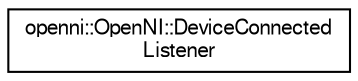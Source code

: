digraph "Graphical Class Hierarchy"
{
  edge [fontname="FreeSans",fontsize="10",labelfontname="FreeSans",labelfontsize="10"];
  node [fontname="FreeSans",fontsize="10",shape=record];
  rankdir="LR";
  Node1 [label="openni::OpenNI::DeviceConnected\lListener",height=0.2,width=0.4,color="black", fillcolor="white", style="filled",URL="$classopenni_1_1_open_n_i_1_1_device_connected_listener.html"];
}
